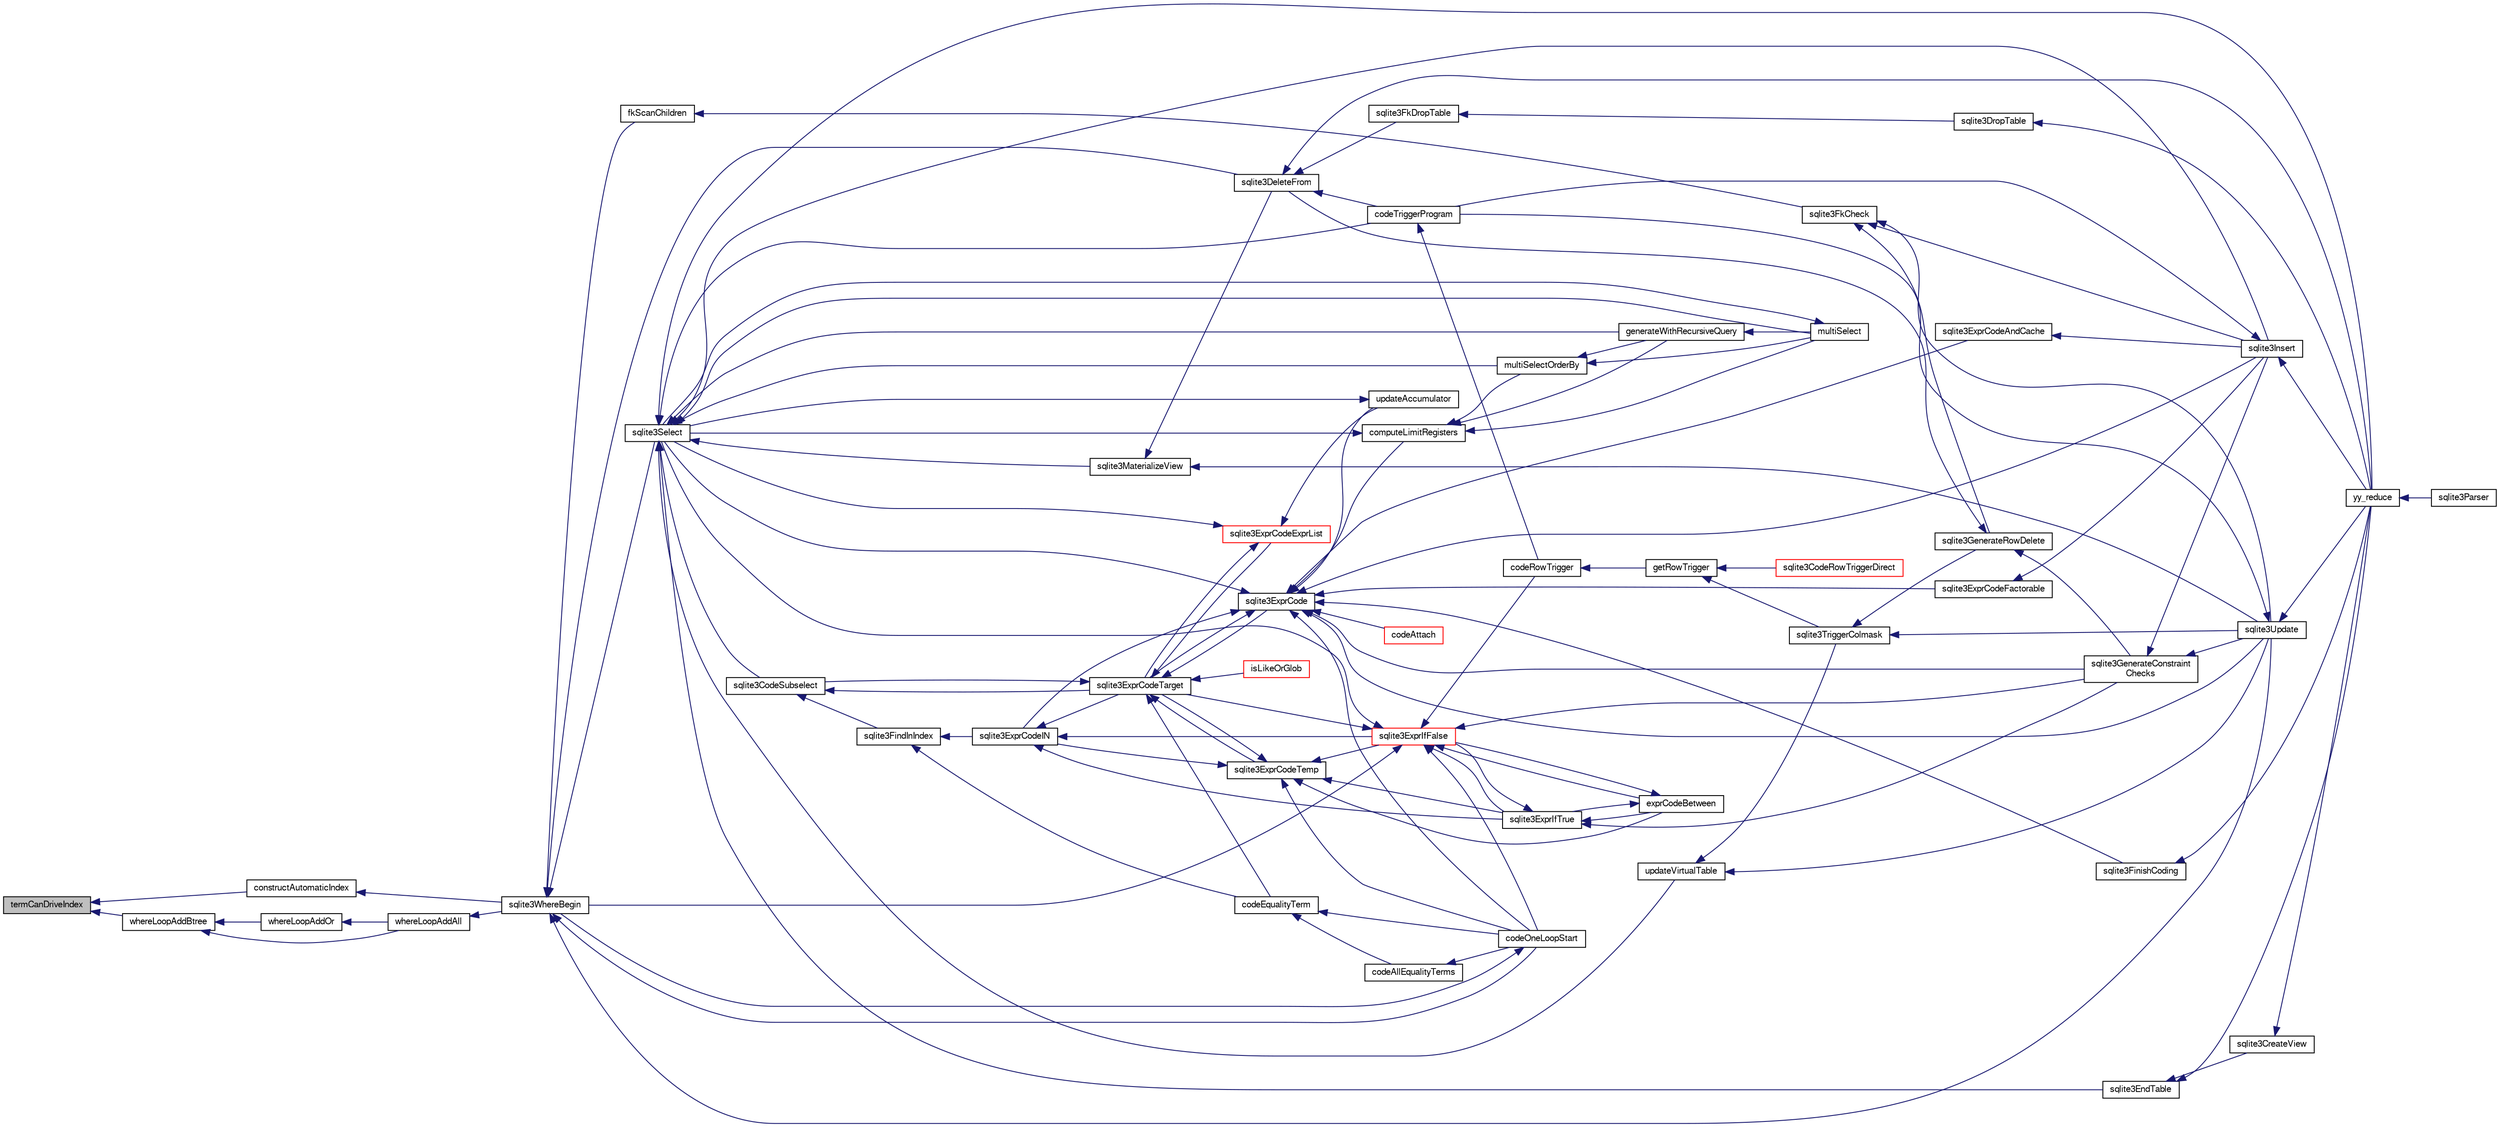 digraph "termCanDriveIndex"
{
  edge [fontname="FreeSans",fontsize="10",labelfontname="FreeSans",labelfontsize="10"];
  node [fontname="FreeSans",fontsize="10",shape=record];
  rankdir="LR";
  Node838481 [label="termCanDriveIndex",height=0.2,width=0.4,color="black", fillcolor="grey75", style="filled", fontcolor="black"];
  Node838481 -> Node838482 [dir="back",color="midnightblue",fontsize="10",style="solid",fontname="FreeSans"];
  Node838482 [label="constructAutomaticIndex",height=0.2,width=0.4,color="black", fillcolor="white", style="filled",URL="$sqlite3_8c.html#aad43d38bc718f4c8e8d0dd8f33ed526f"];
  Node838482 -> Node838483 [dir="back",color="midnightblue",fontsize="10",style="solid",fontname="FreeSans"];
  Node838483 [label="sqlite3WhereBegin",height=0.2,width=0.4,color="black", fillcolor="white", style="filled",URL="$sqlite3_8c.html#acad049f5c9a96a8118cffd5e5ce89f7c"];
  Node838483 -> Node838484 [dir="back",color="midnightblue",fontsize="10",style="solid",fontname="FreeSans"];
  Node838484 [label="sqlite3DeleteFrom",height=0.2,width=0.4,color="black", fillcolor="white", style="filled",URL="$sqlite3_8c.html#ab9b4b45349188b49eabb23f94608a091"];
  Node838484 -> Node838485 [dir="back",color="midnightblue",fontsize="10",style="solid",fontname="FreeSans"];
  Node838485 [label="sqlite3FkDropTable",height=0.2,width=0.4,color="black", fillcolor="white", style="filled",URL="$sqlite3_8c.html#a1218c6fc74e89152ceaa4760e82f5ef9"];
  Node838485 -> Node838486 [dir="back",color="midnightblue",fontsize="10",style="solid",fontname="FreeSans"];
  Node838486 [label="sqlite3DropTable",height=0.2,width=0.4,color="black", fillcolor="white", style="filled",URL="$sqlite3_8c.html#a5534f77364b5568783c0e50db3c9defb"];
  Node838486 -> Node838487 [dir="back",color="midnightblue",fontsize="10",style="solid",fontname="FreeSans"];
  Node838487 [label="yy_reduce",height=0.2,width=0.4,color="black", fillcolor="white", style="filled",URL="$sqlite3_8c.html#a7c419a9b25711c666a9a2449ef377f14"];
  Node838487 -> Node838488 [dir="back",color="midnightblue",fontsize="10",style="solid",fontname="FreeSans"];
  Node838488 [label="sqlite3Parser",height=0.2,width=0.4,color="black", fillcolor="white", style="filled",URL="$sqlite3_8c.html#a0327d71a5fabe0b6a343d78a2602e72a"];
  Node838484 -> Node838489 [dir="back",color="midnightblue",fontsize="10",style="solid",fontname="FreeSans"];
  Node838489 [label="codeTriggerProgram",height=0.2,width=0.4,color="black", fillcolor="white", style="filled",URL="$sqlite3_8c.html#a120801f59d9281d201d2ff4b2606836e"];
  Node838489 -> Node838490 [dir="back",color="midnightblue",fontsize="10",style="solid",fontname="FreeSans"];
  Node838490 [label="codeRowTrigger",height=0.2,width=0.4,color="black", fillcolor="white", style="filled",URL="$sqlite3_8c.html#a463cea5aaaf388b560b206570a0022fc"];
  Node838490 -> Node838491 [dir="back",color="midnightblue",fontsize="10",style="solid",fontname="FreeSans"];
  Node838491 [label="getRowTrigger",height=0.2,width=0.4,color="black", fillcolor="white", style="filled",URL="$sqlite3_8c.html#a69626ef20b540d1a2b19cf56f3f45689"];
  Node838491 -> Node838492 [dir="back",color="midnightblue",fontsize="10",style="solid",fontname="FreeSans"];
  Node838492 [label="sqlite3CodeRowTriggerDirect",height=0.2,width=0.4,color="red", fillcolor="white", style="filled",URL="$sqlite3_8c.html#ad92829f9001bcf89a0299dad5a48acd4"];
  Node838491 -> Node838499 [dir="back",color="midnightblue",fontsize="10",style="solid",fontname="FreeSans"];
  Node838499 [label="sqlite3TriggerColmask",height=0.2,width=0.4,color="black", fillcolor="white", style="filled",URL="$sqlite3_8c.html#acace8e99e37ae5e84ea03c65e820c540"];
  Node838499 -> Node838494 [dir="back",color="midnightblue",fontsize="10",style="solid",fontname="FreeSans"];
  Node838494 [label="sqlite3GenerateRowDelete",height=0.2,width=0.4,color="black", fillcolor="white", style="filled",URL="$sqlite3_8c.html#a2c76cbf3027fc18fdbb8cb4cd96b77d9"];
  Node838494 -> Node838484 [dir="back",color="midnightblue",fontsize="10",style="solid",fontname="FreeSans"];
  Node838494 -> Node838495 [dir="back",color="midnightblue",fontsize="10",style="solid",fontname="FreeSans"];
  Node838495 [label="sqlite3GenerateConstraint\lChecks",height=0.2,width=0.4,color="black", fillcolor="white", style="filled",URL="$sqlite3_8c.html#aef639c1e6a0c0a67ca6e7690ad931bd2"];
  Node838495 -> Node838496 [dir="back",color="midnightblue",fontsize="10",style="solid",fontname="FreeSans"];
  Node838496 [label="sqlite3Insert",height=0.2,width=0.4,color="black", fillcolor="white", style="filled",URL="$sqlite3_8c.html#a5b17c9c2000bae6bdff8e6be48d7dc2b"];
  Node838496 -> Node838489 [dir="back",color="midnightblue",fontsize="10",style="solid",fontname="FreeSans"];
  Node838496 -> Node838487 [dir="back",color="midnightblue",fontsize="10",style="solid",fontname="FreeSans"];
  Node838495 -> Node838497 [dir="back",color="midnightblue",fontsize="10",style="solid",fontname="FreeSans"];
  Node838497 [label="sqlite3Update",height=0.2,width=0.4,color="black", fillcolor="white", style="filled",URL="$sqlite3_8c.html#ac5aa67c46e8cc8174566fabe6809fafa"];
  Node838497 -> Node838489 [dir="back",color="midnightblue",fontsize="10",style="solid",fontname="FreeSans"];
  Node838497 -> Node838487 [dir="back",color="midnightblue",fontsize="10",style="solid",fontname="FreeSans"];
  Node838499 -> Node838497 [dir="back",color="midnightblue",fontsize="10",style="solid",fontname="FreeSans"];
  Node838484 -> Node838487 [dir="back",color="midnightblue",fontsize="10",style="solid",fontname="FreeSans"];
  Node838483 -> Node838500 [dir="back",color="midnightblue",fontsize="10",style="solid",fontname="FreeSans"];
  Node838500 [label="fkScanChildren",height=0.2,width=0.4,color="black", fillcolor="white", style="filled",URL="$sqlite3_8c.html#a67c9dcb484336b3155e7a82a037d4691"];
  Node838500 -> Node838501 [dir="back",color="midnightblue",fontsize="10",style="solid",fontname="FreeSans"];
  Node838501 [label="sqlite3FkCheck",height=0.2,width=0.4,color="black", fillcolor="white", style="filled",URL="$sqlite3_8c.html#aa38fb76c7d6f48f19772877a41703b92"];
  Node838501 -> Node838494 [dir="back",color="midnightblue",fontsize="10",style="solid",fontname="FreeSans"];
  Node838501 -> Node838496 [dir="back",color="midnightblue",fontsize="10",style="solid",fontname="FreeSans"];
  Node838501 -> Node838497 [dir="back",color="midnightblue",fontsize="10",style="solid",fontname="FreeSans"];
  Node838483 -> Node838502 [dir="back",color="midnightblue",fontsize="10",style="solid",fontname="FreeSans"];
  Node838502 [label="sqlite3Select",height=0.2,width=0.4,color="black", fillcolor="white", style="filled",URL="$sqlite3_8c.html#a2465ee8c956209ba4b272477b7c21a45"];
  Node838502 -> Node838503 [dir="back",color="midnightblue",fontsize="10",style="solid",fontname="FreeSans"];
  Node838503 [label="sqlite3CodeSubselect",height=0.2,width=0.4,color="black", fillcolor="white", style="filled",URL="$sqlite3_8c.html#aa69b46d2204a1d1b110107a1be12ee0c"];
  Node838503 -> Node838504 [dir="back",color="midnightblue",fontsize="10",style="solid",fontname="FreeSans"];
  Node838504 [label="sqlite3FindInIndex",height=0.2,width=0.4,color="black", fillcolor="white", style="filled",URL="$sqlite3_8c.html#af7d8c56ab0231f44bb5f87b3fafeffb2"];
  Node838504 -> Node838505 [dir="back",color="midnightblue",fontsize="10",style="solid",fontname="FreeSans"];
  Node838505 [label="sqlite3ExprCodeIN",height=0.2,width=0.4,color="black", fillcolor="white", style="filled",URL="$sqlite3_8c.html#ad9cf4f5b5ffb90c24a4a0900c8626193"];
  Node838505 -> Node838506 [dir="back",color="midnightblue",fontsize="10",style="solid",fontname="FreeSans"];
  Node838506 [label="sqlite3ExprCodeTarget",height=0.2,width=0.4,color="black", fillcolor="white", style="filled",URL="$sqlite3_8c.html#a4f308397a0a3ed299ed31aaa1ae2a293"];
  Node838506 -> Node838503 [dir="back",color="midnightblue",fontsize="10",style="solid",fontname="FreeSans"];
  Node838506 -> Node838507 [dir="back",color="midnightblue",fontsize="10",style="solid",fontname="FreeSans"];
  Node838507 [label="sqlite3ExprCodeTemp",height=0.2,width=0.4,color="black", fillcolor="white", style="filled",URL="$sqlite3_8c.html#a3bc5c1ccb3c5851847e2aeb4a84ae1fc"];
  Node838507 -> Node838505 [dir="back",color="midnightblue",fontsize="10",style="solid",fontname="FreeSans"];
  Node838507 -> Node838506 [dir="back",color="midnightblue",fontsize="10",style="solid",fontname="FreeSans"];
  Node838507 -> Node838508 [dir="back",color="midnightblue",fontsize="10",style="solid",fontname="FreeSans"];
  Node838508 [label="exprCodeBetween",height=0.2,width=0.4,color="black", fillcolor="white", style="filled",URL="$sqlite3_8c.html#abd053493214542bca8f406f42145d173"];
  Node838508 -> Node838509 [dir="back",color="midnightblue",fontsize="10",style="solid",fontname="FreeSans"];
  Node838509 [label="sqlite3ExprIfTrue",height=0.2,width=0.4,color="black", fillcolor="white", style="filled",URL="$sqlite3_8c.html#ad93a55237c23e1b743ab1f59df1a1444"];
  Node838509 -> Node838508 [dir="back",color="midnightblue",fontsize="10",style="solid",fontname="FreeSans"];
  Node838509 -> Node838510 [dir="back",color="midnightblue",fontsize="10",style="solid",fontname="FreeSans"];
  Node838510 [label="sqlite3ExprIfFalse",height=0.2,width=0.4,color="red", fillcolor="white", style="filled",URL="$sqlite3_8c.html#af97ecccb5d56e321e118414b08f65b71"];
  Node838510 -> Node838506 [dir="back",color="midnightblue",fontsize="10",style="solid",fontname="FreeSans"];
  Node838510 -> Node838508 [dir="back",color="midnightblue",fontsize="10",style="solid",fontname="FreeSans"];
  Node838510 -> Node838509 [dir="back",color="midnightblue",fontsize="10",style="solid",fontname="FreeSans"];
  Node838510 -> Node838495 [dir="back",color="midnightblue",fontsize="10",style="solid",fontname="FreeSans"];
  Node838510 -> Node838502 [dir="back",color="midnightblue",fontsize="10",style="solid",fontname="FreeSans"];
  Node838510 -> Node838490 [dir="back",color="midnightblue",fontsize="10",style="solid",fontname="FreeSans"];
  Node838510 -> Node838523 [dir="back",color="midnightblue",fontsize="10",style="solid",fontname="FreeSans"];
  Node838523 [label="codeOneLoopStart",height=0.2,width=0.4,color="black", fillcolor="white", style="filled",URL="$sqlite3_8c.html#aa868875120b151c169cc79139ed6e008"];
  Node838523 -> Node838483 [dir="back",color="midnightblue",fontsize="10",style="solid",fontname="FreeSans"];
  Node838510 -> Node838483 [dir="back",color="midnightblue",fontsize="10",style="solid",fontname="FreeSans"];
  Node838509 -> Node838495 [dir="back",color="midnightblue",fontsize="10",style="solid",fontname="FreeSans"];
  Node838508 -> Node838510 [dir="back",color="midnightblue",fontsize="10",style="solid",fontname="FreeSans"];
  Node838507 -> Node838509 [dir="back",color="midnightblue",fontsize="10",style="solid",fontname="FreeSans"];
  Node838507 -> Node838510 [dir="back",color="midnightblue",fontsize="10",style="solid",fontname="FreeSans"];
  Node838507 -> Node838523 [dir="back",color="midnightblue",fontsize="10",style="solid",fontname="FreeSans"];
  Node838506 -> Node838524 [dir="back",color="midnightblue",fontsize="10",style="solid",fontname="FreeSans"];
  Node838524 [label="sqlite3ExprCode",height=0.2,width=0.4,color="black", fillcolor="white", style="filled",URL="$sqlite3_8c.html#a75f270fb0b111b86924cca4ea507b417"];
  Node838524 -> Node838505 [dir="back",color="midnightblue",fontsize="10",style="solid",fontname="FreeSans"];
  Node838524 -> Node838506 [dir="back",color="midnightblue",fontsize="10",style="solid",fontname="FreeSans"];
  Node838524 -> Node838525 [dir="back",color="midnightblue",fontsize="10",style="solid",fontname="FreeSans"];
  Node838525 [label="sqlite3ExprCodeFactorable",height=0.2,width=0.4,color="black", fillcolor="white", style="filled",URL="$sqlite3_8c.html#a843f7fd58eec5a683c1fd8435fcd1e84"];
  Node838525 -> Node838496 [dir="back",color="midnightblue",fontsize="10",style="solid",fontname="FreeSans"];
  Node838524 -> Node838526 [dir="back",color="midnightblue",fontsize="10",style="solid",fontname="FreeSans"];
  Node838526 [label="sqlite3ExprCodeAndCache",height=0.2,width=0.4,color="black", fillcolor="white", style="filled",URL="$sqlite3_8c.html#ae3e46527d9b7fc9cb9236d21a5e6b1d8"];
  Node838526 -> Node838496 [dir="back",color="midnightblue",fontsize="10",style="solid",fontname="FreeSans"];
  Node838524 -> Node838527 [dir="back",color="midnightblue",fontsize="10",style="solid",fontname="FreeSans"];
  Node838527 [label="codeAttach",height=0.2,width=0.4,color="red", fillcolor="white", style="filled",URL="$sqlite3_8c.html#ade4e9e30d828a19c191fdcb098676d5b"];
  Node838524 -> Node838530 [dir="back",color="midnightblue",fontsize="10",style="solid",fontname="FreeSans"];
  Node838530 [label="sqlite3FinishCoding",height=0.2,width=0.4,color="black", fillcolor="white", style="filled",URL="$sqlite3_8c.html#a651bc5b446c276c092705856d995b278"];
  Node838530 -> Node838487 [dir="back",color="midnightblue",fontsize="10",style="solid",fontname="FreeSans"];
  Node838524 -> Node838496 [dir="back",color="midnightblue",fontsize="10",style="solid",fontname="FreeSans"];
  Node838524 -> Node838495 [dir="back",color="midnightblue",fontsize="10",style="solid",fontname="FreeSans"];
  Node838524 -> Node838531 [dir="back",color="midnightblue",fontsize="10",style="solid",fontname="FreeSans"];
  Node838531 [label="computeLimitRegisters",height=0.2,width=0.4,color="black", fillcolor="white", style="filled",URL="$sqlite3_8c.html#ae9d37055e4905929b6f6cda5461e2f37"];
  Node838531 -> Node838532 [dir="back",color="midnightblue",fontsize="10",style="solid",fontname="FreeSans"];
  Node838532 [label="generateWithRecursiveQuery",height=0.2,width=0.4,color="black", fillcolor="white", style="filled",URL="$sqlite3_8c.html#ade2c3663fa9c3b9676507984b9483942"];
  Node838532 -> Node838533 [dir="back",color="midnightblue",fontsize="10",style="solid",fontname="FreeSans"];
  Node838533 [label="multiSelect",height=0.2,width=0.4,color="black", fillcolor="white", style="filled",URL="$sqlite3_8c.html#a6456c61f3d9b2389738753cedfa24fa7"];
  Node838533 -> Node838502 [dir="back",color="midnightblue",fontsize="10",style="solid",fontname="FreeSans"];
  Node838531 -> Node838533 [dir="back",color="midnightblue",fontsize="10",style="solid",fontname="FreeSans"];
  Node838531 -> Node838534 [dir="back",color="midnightblue",fontsize="10",style="solid",fontname="FreeSans"];
  Node838534 [label="multiSelectOrderBy",height=0.2,width=0.4,color="black", fillcolor="white", style="filled",URL="$sqlite3_8c.html#afcdb8488c6f4dfdadaf9f04bca35b808"];
  Node838534 -> Node838532 [dir="back",color="midnightblue",fontsize="10",style="solid",fontname="FreeSans"];
  Node838534 -> Node838533 [dir="back",color="midnightblue",fontsize="10",style="solid",fontname="FreeSans"];
  Node838531 -> Node838502 [dir="back",color="midnightblue",fontsize="10",style="solid",fontname="FreeSans"];
  Node838524 -> Node838535 [dir="back",color="midnightblue",fontsize="10",style="solid",fontname="FreeSans"];
  Node838535 [label="updateAccumulator",height=0.2,width=0.4,color="black", fillcolor="white", style="filled",URL="$sqlite3_8c.html#a1681660dd3ecd50c8727d6e56a537bd9"];
  Node838535 -> Node838502 [dir="back",color="midnightblue",fontsize="10",style="solid",fontname="FreeSans"];
  Node838524 -> Node838502 [dir="back",color="midnightblue",fontsize="10",style="solid",fontname="FreeSans"];
  Node838524 -> Node838497 [dir="back",color="midnightblue",fontsize="10",style="solid",fontname="FreeSans"];
  Node838524 -> Node838523 [dir="back",color="midnightblue",fontsize="10",style="solid",fontname="FreeSans"];
  Node838506 -> Node838536 [dir="back",color="midnightblue",fontsize="10",style="solid",fontname="FreeSans"];
  Node838536 [label="sqlite3ExprCodeExprList",height=0.2,width=0.4,color="red", fillcolor="white", style="filled",URL="$sqlite3_8c.html#a05b2b3dc3de7565de24eb3a2ff4e9566"];
  Node838536 -> Node838506 [dir="back",color="midnightblue",fontsize="10",style="solid",fontname="FreeSans"];
  Node838536 -> Node838535 [dir="back",color="midnightblue",fontsize="10",style="solid",fontname="FreeSans"];
  Node838536 -> Node838502 [dir="back",color="midnightblue",fontsize="10",style="solid",fontname="FreeSans"];
  Node838506 -> Node838539 [dir="back",color="midnightblue",fontsize="10",style="solid",fontname="FreeSans"];
  Node838539 [label="isLikeOrGlob",height=0.2,width=0.4,color="red", fillcolor="white", style="filled",URL="$sqlite3_8c.html#a6c38e495198bf8976f68d1a6ebd74a50"];
  Node838506 -> Node838548 [dir="back",color="midnightblue",fontsize="10",style="solid",fontname="FreeSans"];
  Node838548 [label="codeEqualityTerm",height=0.2,width=0.4,color="black", fillcolor="white", style="filled",URL="$sqlite3_8c.html#ad88a57073f031452c9843e97f15acc47"];
  Node838548 -> Node838549 [dir="back",color="midnightblue",fontsize="10",style="solid",fontname="FreeSans"];
  Node838549 [label="codeAllEqualityTerms",height=0.2,width=0.4,color="black", fillcolor="white", style="filled",URL="$sqlite3_8c.html#a3095598b812500a4efe41bf17cd49381"];
  Node838549 -> Node838523 [dir="back",color="midnightblue",fontsize="10",style="solid",fontname="FreeSans"];
  Node838548 -> Node838523 [dir="back",color="midnightblue",fontsize="10",style="solid",fontname="FreeSans"];
  Node838505 -> Node838509 [dir="back",color="midnightblue",fontsize="10",style="solid",fontname="FreeSans"];
  Node838505 -> Node838510 [dir="back",color="midnightblue",fontsize="10",style="solid",fontname="FreeSans"];
  Node838504 -> Node838548 [dir="back",color="midnightblue",fontsize="10",style="solid",fontname="FreeSans"];
  Node838503 -> Node838506 [dir="back",color="midnightblue",fontsize="10",style="solid",fontname="FreeSans"];
  Node838502 -> Node838516 [dir="back",color="midnightblue",fontsize="10",style="solid",fontname="FreeSans"];
  Node838516 [label="sqlite3EndTable",height=0.2,width=0.4,color="black", fillcolor="white", style="filled",URL="$sqlite3_8c.html#a7b5f2c66c0f0b6f819d970ca389768b0"];
  Node838516 -> Node838517 [dir="back",color="midnightblue",fontsize="10",style="solid",fontname="FreeSans"];
  Node838517 [label="sqlite3CreateView",height=0.2,width=0.4,color="black", fillcolor="white", style="filled",URL="$sqlite3_8c.html#a9d85cb00ff71dee5cd9a019503a6982e"];
  Node838517 -> Node838487 [dir="back",color="midnightblue",fontsize="10",style="solid",fontname="FreeSans"];
  Node838516 -> Node838487 [dir="back",color="midnightblue",fontsize="10",style="solid",fontname="FreeSans"];
  Node838502 -> Node838550 [dir="back",color="midnightblue",fontsize="10",style="solid",fontname="FreeSans"];
  Node838550 [label="sqlite3MaterializeView",height=0.2,width=0.4,color="black", fillcolor="white", style="filled",URL="$sqlite3_8c.html#a4557984b0b75f998fb0c3f231c9b1def"];
  Node838550 -> Node838484 [dir="back",color="midnightblue",fontsize="10",style="solid",fontname="FreeSans"];
  Node838550 -> Node838497 [dir="back",color="midnightblue",fontsize="10",style="solid",fontname="FreeSans"];
  Node838502 -> Node838496 [dir="back",color="midnightblue",fontsize="10",style="solid",fontname="FreeSans"];
  Node838502 -> Node838532 [dir="back",color="midnightblue",fontsize="10",style="solid",fontname="FreeSans"];
  Node838502 -> Node838533 [dir="back",color="midnightblue",fontsize="10",style="solid",fontname="FreeSans"];
  Node838502 -> Node838534 [dir="back",color="midnightblue",fontsize="10",style="solid",fontname="FreeSans"];
  Node838502 -> Node838489 [dir="back",color="midnightblue",fontsize="10",style="solid",fontname="FreeSans"];
  Node838502 -> Node838551 [dir="back",color="midnightblue",fontsize="10",style="solid",fontname="FreeSans"];
  Node838551 [label="updateVirtualTable",height=0.2,width=0.4,color="black", fillcolor="white", style="filled",URL="$sqlite3_8c.html#a740220531db9293c39a2cdd7da3f74e1"];
  Node838551 -> Node838499 [dir="back",color="midnightblue",fontsize="10",style="solid",fontname="FreeSans"];
  Node838551 -> Node838497 [dir="back",color="midnightblue",fontsize="10",style="solid",fontname="FreeSans"];
  Node838502 -> Node838487 [dir="back",color="midnightblue",fontsize="10",style="solid",fontname="FreeSans"];
  Node838483 -> Node838497 [dir="back",color="midnightblue",fontsize="10",style="solid",fontname="FreeSans"];
  Node838483 -> Node838523 [dir="back",color="midnightblue",fontsize="10",style="solid",fontname="FreeSans"];
  Node838481 -> Node838552 [dir="back",color="midnightblue",fontsize="10",style="solid",fontname="FreeSans"];
  Node838552 [label="whereLoopAddBtree",height=0.2,width=0.4,color="black", fillcolor="white", style="filled",URL="$sqlite3_8c.html#aefe415538d2f9e200227977d2edaab3b"];
  Node838552 -> Node838553 [dir="back",color="midnightblue",fontsize="10",style="solid",fontname="FreeSans"];
  Node838553 [label="whereLoopAddOr",height=0.2,width=0.4,color="black", fillcolor="white", style="filled",URL="$sqlite3_8c.html#a97235f1da77b1e3f85d7132c9229234c"];
  Node838553 -> Node838554 [dir="back",color="midnightblue",fontsize="10",style="solid",fontname="FreeSans"];
  Node838554 [label="whereLoopAddAll",height=0.2,width=0.4,color="black", fillcolor="white", style="filled",URL="$sqlite3_8c.html#a861eb511463c5b852550018fee710f53"];
  Node838554 -> Node838483 [dir="back",color="midnightblue",fontsize="10",style="solid",fontname="FreeSans"];
  Node838552 -> Node838554 [dir="back",color="midnightblue",fontsize="10",style="solid",fontname="FreeSans"];
}
